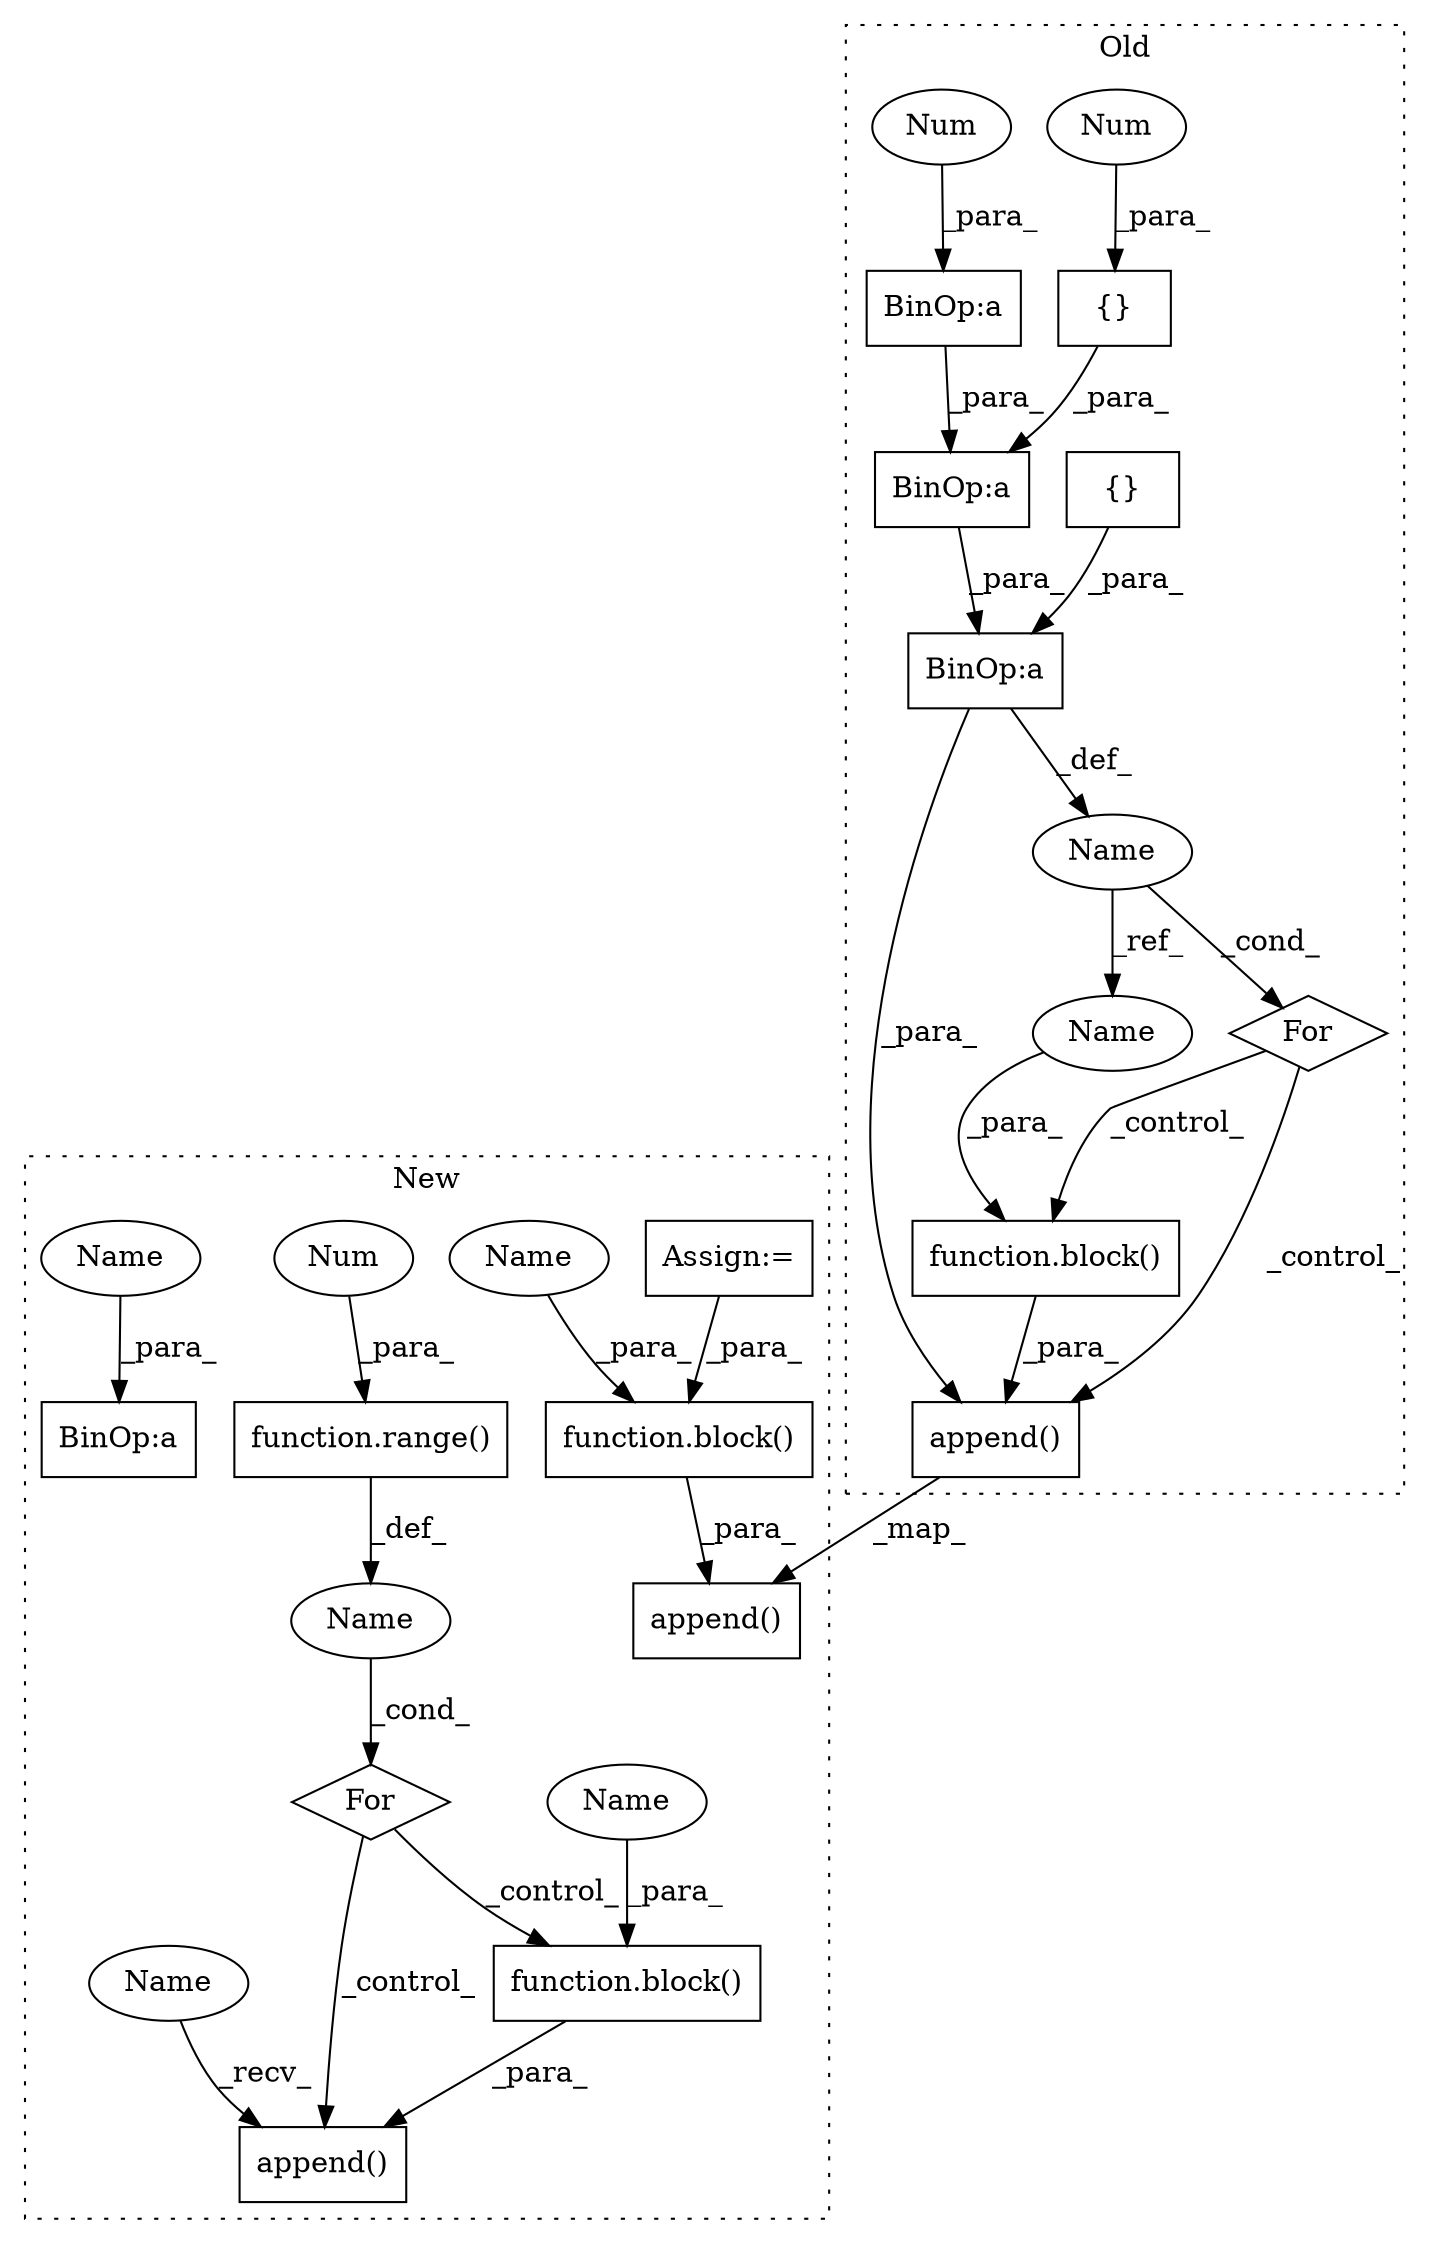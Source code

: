 digraph G {
subgraph cluster0 {
1 [label="function.block()" a="75" s="3139,3175" l="6,1" shape="box"];
3 [label="For" a="107" s="3090,3111" l="4,14" shape="diamond"];
6 [label="BinOp:a" a="82" s="3040" l="3" shape="box"];
7 [label="BinOp:a" a="82" s="3046" l="1" shape="box"];
8 [label="BinOp:a" a="82" s="3058" l="1" shape="box"];
9 [label="{}" a="59" s="3043,3045" l="1,0" shape="box"];
15 [label="append()" a="75" s="3125,3176" l="14,1" shape="box"];
16 [label="{}" a="59" s="3032,3039" l="1,0" shape="box"];
17 [label="Num" a="76" s="3044" l="1" shape="ellipse"];
18 [label="Num" a="76" s="3059" l="1" shape="ellipse"];
20 [label="Name" a="87" s="3094" l="6" shape="ellipse"];
26 [label="Name" a="87" s="3169" l="6" shape="ellipse"];
label = "Old";
style="dotted";
}
subgraph cluster1 {
2 [label="For" a="107" s="8899,8924" l="4,14" shape="diamond"];
4 [label="function.block()" a="75" s="8969,9037" l="27,194" shape="box"];
5 [label="Name" a="87" s="8903" l="1" shape="ellipse"];
10 [label="function.range()" a="75" s="8908,8923" l="6,1" shape="box"];
11 [label="append()" a="75" s="8938,9231" l="31,14" shape="box"];
12 [label="function.block()" a="75" s="8692,8817" l="23,14" shape="box"];
13 [label="BinOp:a" a="82" s="8434" l="3" shape="box"];
14 [label="append()" a="75" s="8665,8831" l="27,10" shape="box"];
19 [label="Num" a="76" s="8914" l="1" shape="ellipse"];
21 [label="Assign:=" a="68" s="8380" l="3" shape="box"];
22 [label="Name" a="87" s="8428" l="6" shape="ellipse"];
23 [label="Name" a="87" s="8730" l="6" shape="ellipse"];
24 [label="Name" a="87" s="9031" l="6" shape="ellipse"];
25 [label="Name" a="87" s="8938" l="6" shape="ellipse"];
label = "New";
style="dotted";
}
1 -> 15 [label="_para_"];
2 -> 4 [label="_control_"];
2 -> 11 [label="_control_"];
3 -> 1 [label="_control_"];
3 -> 15 [label="_control_"];
4 -> 11 [label="_para_"];
5 -> 2 [label="_cond_"];
6 -> 15 [label="_para_"];
6 -> 20 [label="_def_"];
7 -> 6 [label="_para_"];
8 -> 7 [label="_para_"];
9 -> 7 [label="_para_"];
10 -> 5 [label="_def_"];
12 -> 14 [label="_para_"];
15 -> 14 [label="_map_"];
16 -> 6 [label="_para_"];
17 -> 9 [label="_para_"];
18 -> 8 [label="_para_"];
19 -> 10 [label="_para_"];
20 -> 26 [label="_ref_"];
20 -> 3 [label="_cond_"];
21 -> 12 [label="_para_"];
22 -> 13 [label="_para_"];
23 -> 12 [label="_para_"];
24 -> 4 [label="_para_"];
25 -> 11 [label="_recv_"];
26 -> 1 [label="_para_"];
}